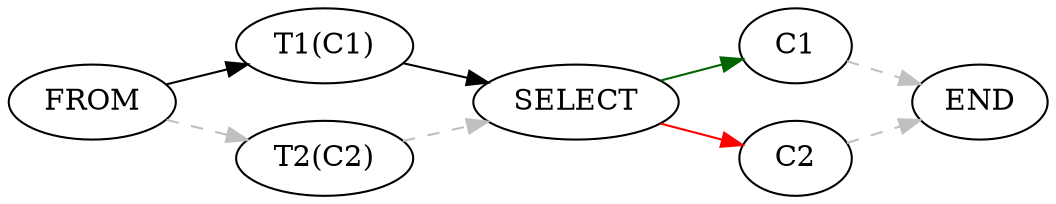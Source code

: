 digraph G {
    rankdir="LR";
    ranksep=0.4;
    graph [margin=0]
    subgraph deps {
        FROM [label = "FROM"]
        T1 [label = "T1(C1)"]
        T2 [label = "T2(C2)"]
        FROM -> T1
        FROM -> T2 [color = gray, style=dashed]
        SELECT [label = "SELECT"]
        T1 -> SELECT
        T2 -> SELECT [color = gray, style=dashed]
        C1 [label = "C1"]
        C2 [label = "C2"]
        SELECT -> C1 [color = darkgreen]
        SELECT -> C2 [color = red]
        END [label = "END"]
        C1 -> END [color = gray, style=dashed]
        C2 -> END [color = gray, style=dashed]
    }

    {
    //     rank = same;
    //     SELECT;FROM;END
    //     SELECT -> FROM -> END [ style=invis ]
    //     rankdir = LR;
    }

    // {
    //     rank = same;
    //     T1;C1
    //     T1 -> C1 [ style=invis ]
    //     rankdir = LR;
    // }

    // {
    //     rank = same;
    //     T2;C2
    //     T2 -> C2 [ style=invis ]
    //     rankdir = LR;
    // }
}
